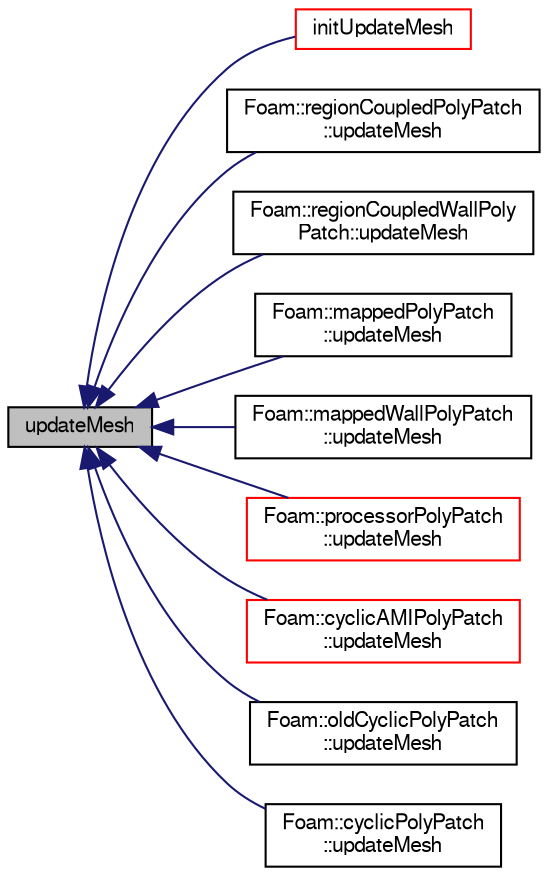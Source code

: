 digraph "updateMesh"
{
  bgcolor="transparent";
  edge [fontname="FreeSans",fontsize="10",labelfontname="FreeSans",labelfontsize="10"];
  node [fontname="FreeSans",fontsize="10",shape=record];
  rankdir="LR";
  Node188 [label="updateMesh",height=0.2,width=0.4,color="black", fillcolor="grey75", style="filled", fontcolor="black"];
  Node188 -> Node189 [dir="back",color="midnightblue",fontsize="10",style="solid",fontname="FreeSans"];
  Node189 [label="initUpdateMesh",height=0.2,width=0.4,color="red",URL="$a27478.html#aa5a0e52206169bee3e3e53f840cbb62a",tooltip="Initialise the update of the patch topology. "];
  Node188 -> Node202 [dir="back",color="midnightblue",fontsize="10",style="solid",fontname="FreeSans"];
  Node202 [label="Foam::regionCoupledPolyPatch\l::updateMesh",height=0.2,width=0.4,color="black",URL="$a25186.html#a06139aa7a91eeed82560f0c3d03d1845",tooltip="Update of the patch topology. "];
  Node188 -> Node203 [dir="back",color="midnightblue",fontsize="10",style="solid",fontname="FreeSans"];
  Node203 [label="Foam::regionCoupledWallPoly\lPatch::updateMesh",height=0.2,width=0.4,color="black",URL="$a25190.html#a06139aa7a91eeed82560f0c3d03d1845",tooltip="Update of the patch topology. "];
  Node188 -> Node204 [dir="back",color="midnightblue",fontsize="10",style="solid",fontname="FreeSans"];
  Node204 [label="Foam::mappedPolyPatch\l::updateMesh",height=0.2,width=0.4,color="black",URL="$a25106.html#a06139aa7a91eeed82560f0c3d03d1845",tooltip="Update of the patch topology. "];
  Node188 -> Node205 [dir="back",color="midnightblue",fontsize="10",style="solid",fontname="FreeSans"];
  Node205 [label="Foam::mappedWallPolyPatch\l::updateMesh",height=0.2,width=0.4,color="black",URL="$a25114.html#a06139aa7a91eeed82560f0c3d03d1845",tooltip="Update of the patch topology. "];
  Node188 -> Node206 [dir="back",color="midnightblue",fontsize="10",style="solid",fontname="FreeSans"];
  Node206 [label="Foam::processorPolyPatch\l::updateMesh",height=0.2,width=0.4,color="red",URL="$a27454.html#a06139aa7a91eeed82560f0c3d03d1845",tooltip="Update of the patch topology. "];
  Node188 -> Node208 [dir="back",color="midnightblue",fontsize="10",style="solid",fontname="FreeSans"];
  Node208 [label="Foam::cyclicAMIPolyPatch\l::updateMesh",height=0.2,width=0.4,color="red",URL="$a24946.html#a06139aa7a91eeed82560f0c3d03d1845",tooltip="Update of the patch topology. "];
  Node188 -> Node210 [dir="back",color="midnightblue",fontsize="10",style="solid",fontname="FreeSans"];
  Node210 [label="Foam::oldCyclicPolyPatch\l::updateMesh",height=0.2,width=0.4,color="black",URL="$a27450.html#a06139aa7a91eeed82560f0c3d03d1845",tooltip="Update of the patch topology. "];
  Node188 -> Node211 [dir="back",color="midnightblue",fontsize="10",style="solid",fontname="FreeSans"];
  Node211 [label="Foam::cyclicPolyPatch\l::updateMesh",height=0.2,width=0.4,color="black",URL="$a27434.html#a06139aa7a91eeed82560f0c3d03d1845",tooltip="Update of the patch topology. "];
}
